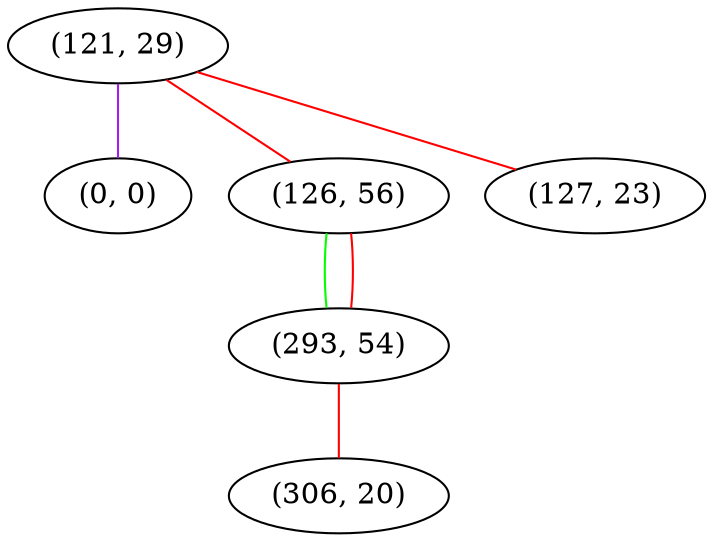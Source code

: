 graph "" {
"(121, 29)";
"(0, 0)";
"(126, 56)";
"(127, 23)";
"(293, 54)";
"(306, 20)";
"(121, 29)" -- "(0, 0)"  [color=purple, key=0, weight=4];
"(121, 29)" -- "(127, 23)"  [color=red, key=0, weight=1];
"(121, 29)" -- "(126, 56)"  [color=red, key=0, weight=1];
"(126, 56)" -- "(293, 54)"  [color=green, key=0, weight=2];
"(126, 56)" -- "(293, 54)"  [color=red, key=1, weight=1];
"(293, 54)" -- "(306, 20)"  [color=red, key=0, weight=1];
}
